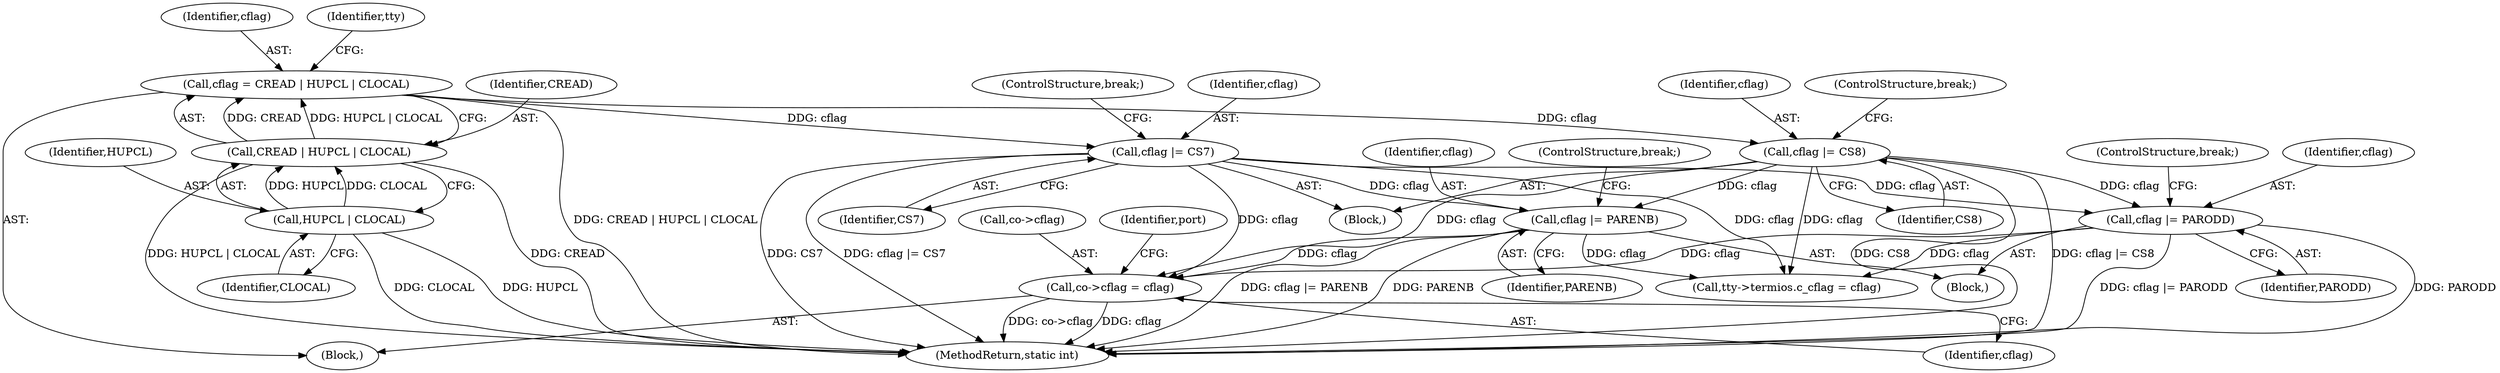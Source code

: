 digraph "0_linux_299d7572e46f98534033a9e65973f13ad1ce9047@pointer" {
"1000237" [label="(Call,co->cflag = cflag)"];
"1000218" [label="(Call,cflag |= CS8)"];
"1000133" [label="(Call,cflag = CREAD | HUPCL | CLOCAL)"];
"1000135" [label="(Call,CREAD | HUPCL | CLOCAL)"];
"1000137" [label="(Call,HUPCL | CLOCAL)"];
"1000227" [label="(Call,cflag |= PARODD)"];
"1000212" [label="(Call,cflag |= CS7)"];
"1000233" [label="(Call,cflag |= PARENB)"];
"1000227" [label="(Call,cflag |= PARODD)"];
"1000133" [label="(Call,cflag = CREAD | HUPCL | CLOCAL)"];
"1000224" [label="(Block,)"];
"1000241" [label="(Identifier,cflag)"];
"1000137" [label="(Call,HUPCL | CLOCAL)"];
"1000499" [label="(MethodReturn,static int)"];
"1000220" [label="(Identifier,CS8)"];
"1000218" [label="(Call,cflag |= CS8)"];
"1000134" [label="(Identifier,cflag)"];
"1000210" [label="(Block,)"];
"1000212" [label="(Call,cflag |= CS7)"];
"1000230" [label="(ControlStructure,break;)"];
"1000110" [label="(Block,)"];
"1000219" [label="(Identifier,cflag)"];
"1000234" [label="(Identifier,cflag)"];
"1000138" [label="(Identifier,HUPCL)"];
"1000214" [label="(Identifier,CS7)"];
"1000229" [label="(Identifier,PARODD)"];
"1000236" [label="(ControlStructure,break;)"];
"1000213" [label="(Identifier,cflag)"];
"1000233" [label="(Call,cflag |= PARENB)"];
"1000135" [label="(Call,CREAD | HUPCL | CLOCAL)"];
"1000146" [label="(Identifier,tty)"];
"1000235" [label="(Identifier,PARENB)"];
"1000221" [label="(ControlStructure,break;)"];
"1000139" [label="(Identifier,CLOCAL)"];
"1000215" [label="(ControlStructure,break;)"];
"1000237" [label="(Call,co->cflag = cflag)"];
"1000228" [label="(Identifier,cflag)"];
"1000238" [label="(Call,co->cflag)"];
"1000243" [label="(Identifier,port)"];
"1000404" [label="(Call,tty->termios.c_cflag = cflag)"];
"1000136" [label="(Identifier,CREAD)"];
"1000237" -> "1000110"  [label="AST: "];
"1000237" -> "1000241"  [label="CFG: "];
"1000238" -> "1000237"  [label="AST: "];
"1000241" -> "1000237"  [label="AST: "];
"1000243" -> "1000237"  [label="CFG: "];
"1000237" -> "1000499"  [label="DDG: co->cflag"];
"1000237" -> "1000499"  [label="DDG: cflag"];
"1000218" -> "1000237"  [label="DDG: cflag"];
"1000227" -> "1000237"  [label="DDG: cflag"];
"1000212" -> "1000237"  [label="DDG: cflag"];
"1000233" -> "1000237"  [label="DDG: cflag"];
"1000218" -> "1000210"  [label="AST: "];
"1000218" -> "1000220"  [label="CFG: "];
"1000219" -> "1000218"  [label="AST: "];
"1000220" -> "1000218"  [label="AST: "];
"1000221" -> "1000218"  [label="CFG: "];
"1000218" -> "1000499"  [label="DDG: cflag |= CS8"];
"1000218" -> "1000499"  [label="DDG: CS8"];
"1000133" -> "1000218"  [label="DDG: cflag"];
"1000218" -> "1000227"  [label="DDG: cflag"];
"1000218" -> "1000233"  [label="DDG: cflag"];
"1000218" -> "1000404"  [label="DDG: cflag"];
"1000133" -> "1000110"  [label="AST: "];
"1000133" -> "1000135"  [label="CFG: "];
"1000134" -> "1000133"  [label="AST: "];
"1000135" -> "1000133"  [label="AST: "];
"1000146" -> "1000133"  [label="CFG: "];
"1000133" -> "1000499"  [label="DDG: CREAD | HUPCL | CLOCAL"];
"1000135" -> "1000133"  [label="DDG: CREAD"];
"1000135" -> "1000133"  [label="DDG: HUPCL | CLOCAL"];
"1000133" -> "1000212"  [label="DDG: cflag"];
"1000135" -> "1000137"  [label="CFG: "];
"1000136" -> "1000135"  [label="AST: "];
"1000137" -> "1000135"  [label="AST: "];
"1000135" -> "1000499"  [label="DDG: CREAD"];
"1000135" -> "1000499"  [label="DDG: HUPCL | CLOCAL"];
"1000137" -> "1000135"  [label="DDG: HUPCL"];
"1000137" -> "1000135"  [label="DDG: CLOCAL"];
"1000137" -> "1000139"  [label="CFG: "];
"1000138" -> "1000137"  [label="AST: "];
"1000139" -> "1000137"  [label="AST: "];
"1000137" -> "1000499"  [label="DDG: CLOCAL"];
"1000137" -> "1000499"  [label="DDG: HUPCL"];
"1000227" -> "1000224"  [label="AST: "];
"1000227" -> "1000229"  [label="CFG: "];
"1000228" -> "1000227"  [label="AST: "];
"1000229" -> "1000227"  [label="AST: "];
"1000230" -> "1000227"  [label="CFG: "];
"1000227" -> "1000499"  [label="DDG: cflag |= PARODD"];
"1000227" -> "1000499"  [label="DDG: PARODD"];
"1000212" -> "1000227"  [label="DDG: cflag"];
"1000227" -> "1000404"  [label="DDG: cflag"];
"1000212" -> "1000210"  [label="AST: "];
"1000212" -> "1000214"  [label="CFG: "];
"1000213" -> "1000212"  [label="AST: "];
"1000214" -> "1000212"  [label="AST: "];
"1000215" -> "1000212"  [label="CFG: "];
"1000212" -> "1000499"  [label="DDG: CS7"];
"1000212" -> "1000499"  [label="DDG: cflag |= CS7"];
"1000212" -> "1000233"  [label="DDG: cflag"];
"1000212" -> "1000404"  [label="DDG: cflag"];
"1000233" -> "1000224"  [label="AST: "];
"1000233" -> "1000235"  [label="CFG: "];
"1000234" -> "1000233"  [label="AST: "];
"1000235" -> "1000233"  [label="AST: "];
"1000236" -> "1000233"  [label="CFG: "];
"1000233" -> "1000499"  [label="DDG: cflag |= PARENB"];
"1000233" -> "1000499"  [label="DDG: PARENB"];
"1000233" -> "1000404"  [label="DDG: cflag"];
}
